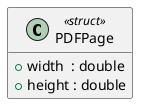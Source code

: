 @startuml PDFPage
hide empty members
class PDFPage<<struct>> {
	+width  : double
	+height : double
}
@enduml
